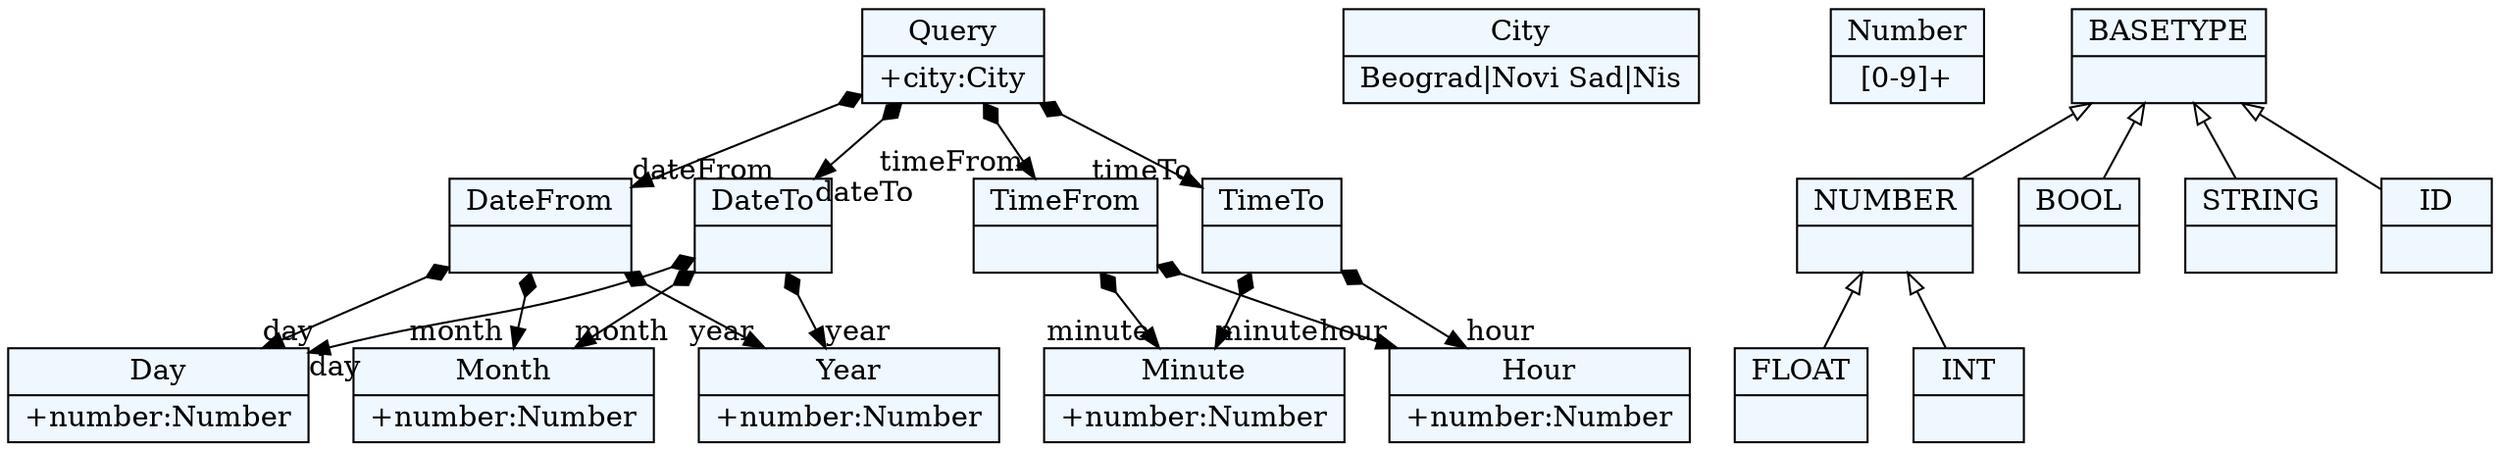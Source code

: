 
    digraph xtext {
    fontname = "Bitstream Vera Sans"
    fontsize = 8
    node[
        shape=record,
        style=filled,
        fillcolor=aliceblue
    ]
    nodesep = 0.3
    edge[dir=black,arrowtail=empty]


62285616 -> 62286512[arrowtail=diamond, dir=both, headlabel="dateFrom "]
62285616 -> 62432176[arrowtail=diamond, dir=both, headlabel="timeFrom "]
62285616 -> 62433520[arrowtail=diamond, dir=both, headlabel="dateTo "]
62285616 -> 62433968[arrowtail=diamond, dir=both, headlabel="timeTo "]
62285616[ label="{Query|+city:City\l}"]

62286064[ label="{City|Beograd\|Novi Sad\|Nis}"]

62286960[ label="{Day|+number:Number\l}"]

62433520 -> 62286960[arrowtail=diamond, dir=both, headlabel="day "]
62433520 -> 62287408[arrowtail=diamond, dir=both, headlabel="month "]
62433520 -> 62431280[arrowtail=diamond, dir=both, headlabel="year "]
62433520[ label="{DateTo|}"]

62286512 -> 62286960[arrowtail=diamond, dir=both, headlabel="day "]
62286512 -> 62287408[arrowtail=diamond, dir=both, headlabel="month "]
62286512 -> 62431280[arrowtail=diamond, dir=both, headlabel="year "]
62286512[ label="{DateFrom|}"]

62432624[ label="{Hour|+number:Number\l}"]

62287408[ label="{Month|+number:Number\l}"]

62431728[ label="{Number|[0-9]+}"]

62431280[ label="{Year|+number:Number\l}"]

62433072[ label="{Minute|+number:Number\l}"]

62433968 -> 62432624[arrowtail=diamond, dir=both, headlabel="hour "]
62433968 -> 62433072[arrowtail=diamond, dir=both, headlabel="minute "]
62433968[ label="{TimeTo|}"]

62432176 -> 62432624[arrowtail=diamond, dir=both, headlabel="hour "]
62432176 -> 62433072[arrowtail=diamond, dir=both, headlabel="minute "]
62432176[ label="{TimeFrom|}"]

62284272[ label="{NUMBER|}"]
62284272 -> 62283824 [dir=back]
62284272 -> 62271024 [dir=back]

62270576[ label="{BOOL|}"]

62271024[ label="{INT|}"]

62270128[ label="{STRING|}"]

62284720[ label="{BASETYPE|}"]
62284720 -> 62284272 [dir=back]
62284720 -> 62270576 [dir=back]
62284720 -> 62269680 [dir=back]
62284720 -> 62270128 [dir=back]

62283824[ label="{FLOAT|}"]

62269680[ label="{ID|}"]


}
